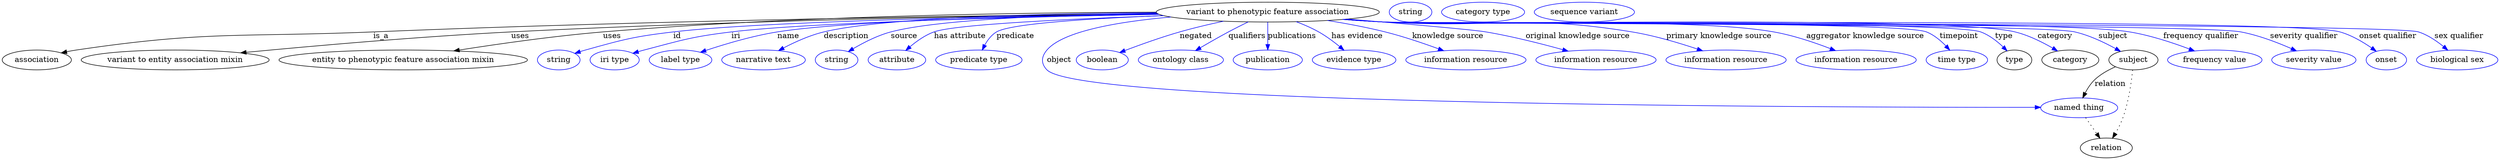 digraph {
	graph [bb="0,0,4505.8,283"];
	node [label="\N"];
	"variant to phenotypic feature association"	[height=0.5,
		label="variant to phenotypic feature association",
		pos="2284.4,265",
		width=5.5967];
	association	[height=0.5,
		pos="62.394,178",
		width=1.7332];
	"variant to phenotypic feature association" -> association	[label=is_a,
		lp="684.39,221.5",
		pos="e,106.48,190.81 2085.2,262.22 1780.4,258.93 1179.9,250.17 670.39,229 431.48,219.07 369.89,231.31 133.39,196 127.91,195.18 122.23,\
194.15 116.57,192.99"];
	"variant to entity association mixin"	[height=0.5,
		pos="312.39,178",
		width=4.7121];
	"variant to phenotypic feature association" -> "variant to entity association mixin"	[label=uses,
		lp="934.89,221.5",
		pos="e,430.69,190.94 2085.5,262.11 1819.4,258.85 1333.1,250.33 918.39,229 753.3,220.51 563.43,203.7 440.87,191.92"];
	"entity to phenotypic feature association mixin"	[height=0.5,
		pos="724.39,178",
		width=6.2286];
	"variant to phenotypic feature association" -> "entity to phenotypic feature association mixin"	[label=uses,
		lp="1100.9,221.5",
		pos="e,815.83,194.5 2082.8,264.81 1844.1,264.21 1434.6,258.34 1084.4,229 996.71,221.65 897.74,207.48 825.79,196.09"];
	id	[color=blue,
		height=0.5,
		label=string,
		pos="1005.4,178",
		width=1.0652];
	"variant to phenotypic feature association" -> id	[color=blue,
		label=id,
		lp="1218.4,221.5",
		pos="e,1034.4,189.97 2086.3,261.64 1823.8,257.81 1374.9,248.59 1211.4,229 1140.2,220.47 1122.5,215.35 1053.4,196 1050.3,195.13 1047.1,\
194.16 1043.9,193.14",
		style=solid];
	iri	[color=blue,
		height=0.5,
		label="iri type",
		pos="1106.4,178",
		width=1.2277];
	"variant to phenotypic feature association" -> iri	[color=blue,
		label=iri,
		lp="1324.4,221.5",
		pos="e,1139.3,190.14 2088.1,260.87 1849.3,256.36 1460.3,246.59 1316.4,229 1245.6,220.35 1228.3,214.25 1159.4,196 1156,195.11 1152.5,194.13 \
1149.1,193.11",
		style=solid];
	name	[color=blue,
		height=0.5,
		label="label type",
		pos="1225.4,178",
		width=1.5707];
	"variant to phenotypic feature association" -> name	[color=blue,
		label=name,
		lp="1419.4,221.5",
		pos="e,1261.1,192.01 2086.3,261.69 1866.7,258.15 1526.6,249.49 1399.4,229 1354.9,221.84 1305.7,207.02 1271,195.36",
		style=solid];
	description	[color=blue,
		height=0.5,
		label="narrative text",
		pos="1375.4,178",
		width=2.0943];
	"variant to phenotypic feature association" -> description	[color=blue,
		label=description,
		lp="1523.9,221.5",
		pos="e,1402.3,195.05 2083.1,264.08 1883.7,262.57 1592.8,255.61 1483.4,229 1458.1,222.86 1431.6,210.69 1411.2,199.89",
		style=solid];
	source	[color=blue,
		height=0.5,
		label=string,
		pos="1507.4,178",
		width=1.0652];
	"variant to phenotypic feature association" -> source	[color=blue,
		label=source,
		lp="1628.4,221.5",
		pos="e,1528.3,193.1 2083.9,262.99 1916.4,260.43 1691.5,252.51 1604.4,229 1580.3,222.51 1555.4,209.49 1536.8,198.37",
		style=solid];
	"has attribute"	[color=blue,
		height=0.5,
		label=attribute,
		pos="1615.4,178",
		width=1.4443];
	"variant to phenotypic feature association" -> "has attribute"	[color=blue,
		label="has attribute",
		lp="1729.4,221.5",
		pos="e,1631.4,195.23 2096.2,258.48 1934.2,252.84 1720.6,242.93 1682.4,229 1666.4,223.18 1651.1,212.24 1639.1,202.07",
		style=solid];
	predicate	[color=blue,
		height=0.5,
		label="predicate type",
		pos="1763.4,178",
		width=2.1665];
	"variant to phenotypic feature association" -> predicate	[color=blue,
		label=predicate,
		lp="1829.4,221.5",
		pos="e,1769.5,195.95 2096,258.57 1969.5,253.55 1821.4,244.47 1795.4,229 1786.2,223.53 1779.2,214.26 1774.1,205.18",
		style=solid];
	object	[color=blue,
		height=0.5,
		label="named thing",
		pos="3750.4,91",
		width=1.9318];
	"variant to phenotypic feature association" -> object	[color=blue,
		label=object,
		lp="1908.4,178",
		pos="e,3680.8,91.868 2109.7,256 2016.7,247.67 1915.5,230.68 1886.4,196 1876.1,183.75 1875.3,171.52 1886.4,160 1949.2,94.894 3322.2,91.636 \
3670.6,91.86",
		style=solid];
	negated	[color=blue,
		height=0.5,
		label=boolean,
		pos="1986.4,178",
		width=1.2999];
	"variant to phenotypic feature association" -> negated	[color=blue,
		label=negated,
		lp="2154.4,221.5",
		pos="e,2017.5,191.48 2204.2,248.45 2178.8,242.97 2150.8,236.33 2125.4,229 2091.8,219.31 2054.6,205.77 2027.1,195.22",
		style=solid];
	qualifiers	[color=blue,
		height=0.5,
		label="ontology class",
		pos="2127.4,178",
		width=2.1304];
	"variant to phenotypic feature association" -> qualifiers	[color=blue,
		label=qualifiers,
		lp="2246.9,221.5",
		pos="e,2153.9,195.02 2249.1,247.2 2237.6,241.58 2224.9,235.17 2213.4,229 2196.5,219.92 2178,209.3 2162.6,200.19",
		style=solid];
	publications	[color=blue,
		height=0.5,
		label=publication,
		pos="2284.4,178",
		width=1.7332];
	"variant to phenotypic feature association" -> publications	[color=blue,
		label=publications,
		lp="2328.4,221.5",
		pos="e,2284.4,196.18 2284.4,246.8 2284.4,235.16 2284.4,219.55 2284.4,206.24",
		style=solid];
	"has evidence"	[color=blue,
		height=0.5,
		label="evidence type",
		pos="2440.4,178",
		width=2.0943];
	"variant to phenotypic feature association" -> "has evidence"	[color=blue,
		label="has evidence",
		lp="2445.9,221.5",
		pos="e,2422.1,195.69 2335.8,247.56 2349.3,242.39 2363.7,236.13 2376.4,229 2389.7,221.48 2403.3,211.34 2414.5,202.15",
		style=solid];
	"knowledge source"	[color=blue,
		height=0.5,
		label="information resource",
		pos="2642.4,178",
		width=3.015];
	"variant to phenotypic feature association" -> "knowledge source"	[color=blue,
		label="knowledge source",
		lp="2609.9,221.5",
		pos="e,2602.3,194.73 2392.1,249.77 2425.8,244.37 2462.8,237.45 2496.4,229 2529,220.77 2564.8,208.57 2592.8,198.28",
		style=solid];
	"original knowledge source"	[color=blue,
		height=0.5,
		label="information resource",
		pos="2877.4,178",
		width=3.015];
	"variant to phenotypic feature association" -> "original knowledge source"	[color=blue,
		label="original knowledge source",
		lp="2844.4,221.5",
		pos="e,2827.1,193.96 2428,252.35 2530.3,243.86 2653.8,233.15 2678.4,229 2725.7,221.01 2778.2,207.6 2817.5,196.68",
		style=solid];
	"primary knowledge source"	[color=blue,
		height=0.5,
		label="information resource",
		pos="3112.4,178",
		width=3.015];
	"variant to phenotypic feature association" -> "primary knowledge source"	[color=blue,
		label="primary knowledge source",
		lp="3099.4,221.5",
		pos="e,3070.1,194.6 2423.7,251.98 2447.6,250.15 2472.2,248.4 2495.4,247 2693.9,235.01 2746.2,261.29 2942.4,229 2982.9,222.34 3027.3,209.05 \
3060.6,197.85",
		style=solid];
	"aggregator knowledge source"	[color=blue,
		height=0.5,
		label="information resource",
		pos="3347.4,178",
		width=3.015];
	"variant to phenotypic feature association" -> "aggregator knowledge source"	[color=blue,
		label="aggregator knowledge source",
		lp="3363.9,221.5",
		pos="e,3310.2,194.93 2421.9,251.82 2446.4,249.97 2471.6,248.26 2495.4,247 2651.4,238.72 3044.5,256.16 3198.4,229 3233.6,222.78 3271.9,\
209.81 3300.8,198.63",
		style=solid];
	timepoint	[color=blue,
		height=0.5,
		label="time type",
		pos="3529.4,178",
		width=1.5346];
	"variant to phenotypic feature association" -> timepoint	[color=blue,
		label=timepoint,
		lp="3533.4,221.5",
		pos="e,3516.5,195.89 2421.1,251.74 2445.8,249.88 2471.4,248.19 2495.4,247 2549.7,244.31 3423.8,249.08 3474.4,229 3487.8,223.66 3500,213.42 \
3509.5,203.59",
		style=solid];
	type	[height=0.5,
		pos="3633.4,178",
		width=0.86659];
	"variant to phenotypic feature association" -> type	[color=blue,
		label=type,
		lp="3614.4,221.5",
		pos="e,3620.1,194.46 2420.8,251.73 2445.6,249.86 2471.3,248.17 2495.4,247 2555.2,244.1 3516.2,249.61 3572.4,229 3587.7,223.38 3602,212.17 \
3612.9,201.79",
		style=solid];
	category	[height=0.5,
		pos="3734.4,178",
		width=1.4263];
	"variant to phenotypic feature association" -> category	[color=blue,
		label=category,
		lp="3706.9,221.5",
		pos="e,3711.3,194.3 2420.8,251.71 2445.6,249.85 2471.3,248.16 2495.4,247 2621.8,240.91 3511.4,259.05 3634.4,229 3658.5,223.1 3683.5,210.59 \
3702.5,199.56",
		style=solid];
	subject	[height=0.5,
		pos="3848.4,178",
		width=1.2277];
	"variant to phenotypic feature association" -> subject	[color=blue,
		label=subject,
		lp="3811.4,221.5",
		pos="e,3825,193.6 2420.5,251.71 2445.4,249.84 2471.2,248.15 2495.4,247 2564.6,243.72 3674.9,244.63 3742.4,229 3768.5,222.95 3795.8,209.87 \
3816.2,198.61",
		style=solid];
	"frequency qualifier"	[color=blue,
		height=0.5,
		label="frequency value",
		pos="3995.4,178",
		width=2.3651];
	"variant to phenotypic feature association" -> "frequency qualifier"	[color=blue,
		label="frequency qualifier",
		lp="3970.4,221.5",
		pos="e,3958.8,194.33 2420.5,251.69 2445.4,249.82 2471.2,248.14 2495.4,247 2644.8,239.99 3693.8,253.37 3841.4,229 3878.7,222.84 3919.3,\
209.36 3949.4,197.95",
		style=solid];
	"severity qualifier"	[color=blue,
		height=0.5,
		label="severity value",
		pos="4174.4,178",
		width=2.1123];
	"variant to phenotypic feature association" -> "severity qualifier"	[color=blue,
		label="severity qualifier",
		lp="4156.4,221.5",
		pos="e,4143,194.47 2420.2,251.67 2445.2,249.8 2471.1,248.12 2495.4,247 2581.3,243.05 3957.9,244.97 4042.4,229 4074.1,223.01 4108.1,209.95 \
4133.7,198.68",
		style=solid];
	"onset qualifier"	[color=blue,
		height=0.5,
		label=onset,
		pos="4304.4,178",
		width=1.011];
	"variant to phenotypic feature association" -> "onset qualifier"	[color=blue,
		label="onset qualifier",
		lp="4306.9,221.5",
		pos="e,4286.3,193.84 2419.9,251.67 2445,249.79 2471,248.11 2495.4,247 2591.2,242.65 4129.1,255.16 4221.4,229 4242,223.15 4262.7,210.74 \
4278.2,199.75",
		style=solid];
	"sex qualifier"	[color=blue,
		height=0.5,
		label="biological sex",
		pos="4432.4,178",
		width=2.0401];
	"variant to phenotypic feature association" -> "sex qualifier"	[color=blue,
		label="sex qualifier",
		lp="4435.4,221.5",
		pos="e,4415.4,195.76 2419.9,251.65 2445,249.78 2471,248.1 2495.4,247 2547.2,244.67 4313.1,245.07 4362.4,229 4379.1,223.57 4395.1,212.62 \
4407.7,202.35",
		style=solid];
	relation	[height=0.5,
		pos="3799.4,18",
		width=1.2999];
	object -> relation	[pos="e,3787.9,35.705 3762,73.174 3768,64.509 3775.4,53.768 3782,44.141",
		style=dotted];
	association_type	[color=blue,
		height=0.5,
		label=string,
		pos="2542.4,265",
		width=1.0652];
	association_category	[color=blue,
		height=0.5,
		label="category type",
		pos="2673.4,265",
		width=2.0762];
	subject -> object	[label=relation,
		lp="3806.4,134.5",
		pos="e,3756.8,108.97 3815.9,165.59 3803.1,159.94 3789,152.13 3778.4,142 3771.4,135.31 3765.7,126.48 3761.3,118.1"];
	subject -> relation	[pos="e,3810.6,35.828 3847,159.99 3844.9,139.02 3840,102.55 3829.4,73 3825.9,63.258 3820.8,53.189 3815.8,44.423",
		style=dotted];
	"variant to phenotypic feature association_subject"	[color=blue,
		height=0.5,
		label="sequence variant",
		pos="2856.4,265",
		width=2.5095];
}
